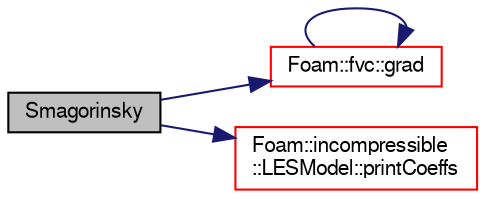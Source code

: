digraph "Smagorinsky"
{
  bgcolor="transparent";
  edge [fontname="FreeSans",fontsize="10",labelfontname="FreeSans",labelfontsize="10"];
  node [fontname="FreeSans",fontsize="10",shape=record];
  rankdir="LR";
  Node0 [label="Smagorinsky",height=0.2,width=0.4,color="black", fillcolor="grey75", style="filled", fontcolor="black"];
  Node0 -> Node1 [color="midnightblue",fontsize="10",style="solid",fontname="FreeSans"];
  Node1 [label="Foam::fvc::grad",height=0.2,width=0.4,color="red",URL="$a21134.html#a7c00ec90ecc15ed3005255e42c52827a"];
  Node1 -> Node1 [color="midnightblue",fontsize="10",style="solid",fontname="FreeSans"];
  Node0 -> Node4 [color="midnightblue",fontsize="10",style="solid",fontname="FreeSans"];
  Node4 [label="Foam::incompressible\l::LESModel::printCoeffs",height=0.2,width=0.4,color="red",URL="$a30874.html#a772219fa2839ff14534c54f38f8d5ce5",tooltip="Print model coefficients. "];
}

